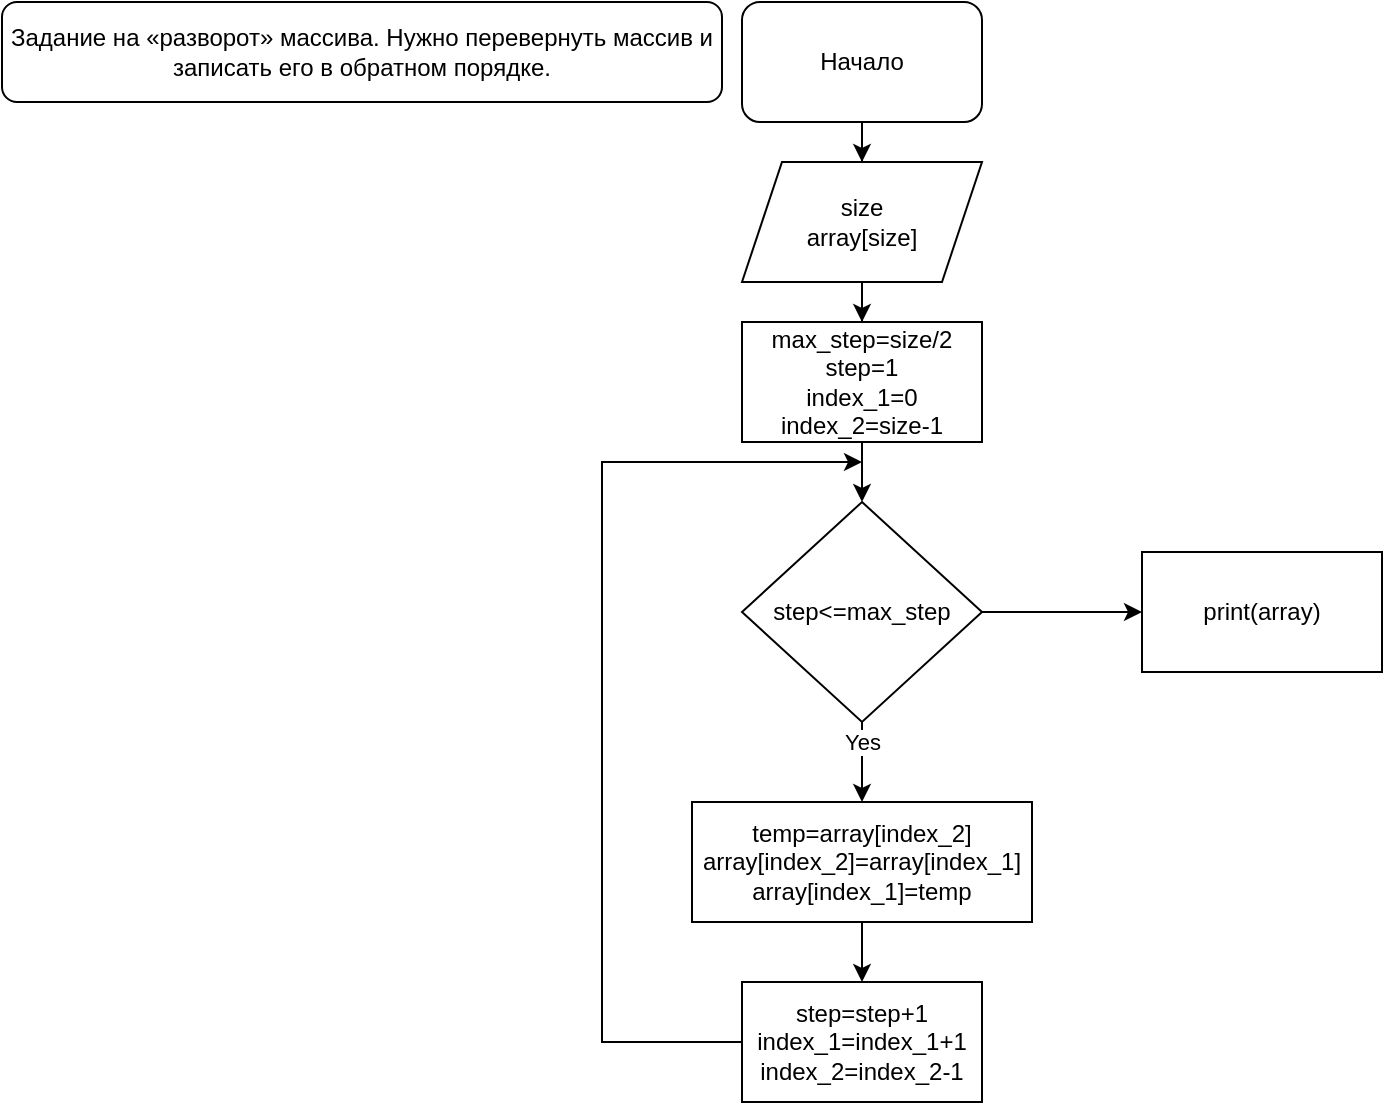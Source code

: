 <mxfile version="20.2.2" type="device"><diagram id="hLhVzAn57ZdzTVc3vVfA" name="Страница 1"><mxGraphModel dx="1422" dy="757" grid="1" gridSize="10" guides="1" tooltips="1" connect="1" arrows="1" fold="1" page="1" pageScale="1" pageWidth="827" pageHeight="1169" math="0" shadow="0"><root><mxCell id="0"/><mxCell id="1" parent="0"/><mxCell id="P_LJWiGFS70psUZsLPJG-1" value="Задание на «разворот» массива. Нужно перевернуть массив и&lt;br/&gt;записать его в обратном порядке." style="rounded=1;whiteSpace=wrap;html=1;" vertex="1" parent="1"><mxGeometry x="20" y="10" width="360" height="50" as="geometry"/></mxCell><mxCell id="P_LJWiGFS70psUZsLPJG-4" value="" style="edgeStyle=orthogonalEdgeStyle;rounded=0;orthogonalLoop=1;jettySize=auto;html=1;" edge="1" parent="1" source="P_LJWiGFS70psUZsLPJG-2" target="P_LJWiGFS70psUZsLPJG-3"><mxGeometry relative="1" as="geometry"/></mxCell><mxCell id="P_LJWiGFS70psUZsLPJG-2" value="Начало" style="rounded=1;whiteSpace=wrap;html=1;" vertex="1" parent="1"><mxGeometry x="390" y="10" width="120" height="60" as="geometry"/></mxCell><mxCell id="P_LJWiGFS70psUZsLPJG-6" value="" style="edgeStyle=orthogonalEdgeStyle;rounded=0;orthogonalLoop=1;jettySize=auto;html=1;entryX=0.5;entryY=0;entryDx=0;entryDy=0;" edge="1" parent="1" source="P_LJWiGFS70psUZsLPJG-3" target="P_LJWiGFS70psUZsLPJG-7"><mxGeometry relative="1" as="geometry"><mxPoint x="450" y="220" as="targetPoint"/></mxGeometry></mxCell><mxCell id="P_LJWiGFS70psUZsLPJG-3" value="size&lt;br&gt;array[size]" style="shape=parallelogram;perimeter=parallelogramPerimeter;whiteSpace=wrap;html=1;fixedSize=1;" vertex="1" parent="1"><mxGeometry x="390" y="90" width="120" height="60" as="geometry"/></mxCell><mxCell id="P_LJWiGFS70psUZsLPJG-9" value="" style="edgeStyle=orthogonalEdgeStyle;rounded=0;orthogonalLoop=1;jettySize=auto;html=1;" edge="1" parent="1" source="P_LJWiGFS70psUZsLPJG-7" target="P_LJWiGFS70psUZsLPJG-8"><mxGeometry relative="1" as="geometry"/></mxCell><mxCell id="P_LJWiGFS70psUZsLPJG-7" value="max_step=size/2&lt;br&gt;step=1&lt;br&gt;index_1=0&lt;br&gt;index_2=size-1" style="rounded=0;whiteSpace=wrap;html=1;" vertex="1" parent="1"><mxGeometry x="390" y="170" width="120" height="60" as="geometry"/></mxCell><mxCell id="P_LJWiGFS70psUZsLPJG-11" value="" style="edgeStyle=orthogonalEdgeStyle;rounded=0;orthogonalLoop=1;jettySize=auto;html=1;" edge="1" parent="1" source="P_LJWiGFS70psUZsLPJG-8" target="P_LJWiGFS70psUZsLPJG-10"><mxGeometry relative="1" as="geometry"/></mxCell><mxCell id="P_LJWiGFS70psUZsLPJG-12" value="Yes" style="edgeLabel;html=1;align=center;verticalAlign=middle;resizable=0;points=[];" vertex="1" connectable="0" parent="P_LJWiGFS70psUZsLPJG-11"><mxGeometry x="0.312" y="-1" relative="1" as="geometry"><mxPoint x="1" y="-16" as="offset"/></mxGeometry></mxCell><mxCell id="P_LJWiGFS70psUZsLPJG-17" value="" style="edgeStyle=orthogonalEdgeStyle;rounded=0;orthogonalLoop=1;jettySize=auto;html=1;" edge="1" parent="1" source="P_LJWiGFS70psUZsLPJG-8" target="P_LJWiGFS70psUZsLPJG-16"><mxGeometry relative="1" as="geometry"/></mxCell><mxCell id="P_LJWiGFS70psUZsLPJG-8" value="step&amp;lt;=max_step" style="rhombus;whiteSpace=wrap;html=1;" vertex="1" parent="1"><mxGeometry x="390" y="260" width="120" height="110" as="geometry"/></mxCell><mxCell id="P_LJWiGFS70psUZsLPJG-14" value="" style="edgeStyle=orthogonalEdgeStyle;rounded=0;orthogonalLoop=1;jettySize=auto;html=1;" edge="1" parent="1" source="P_LJWiGFS70psUZsLPJG-10" target="P_LJWiGFS70psUZsLPJG-13"><mxGeometry relative="1" as="geometry"/></mxCell><mxCell id="P_LJWiGFS70psUZsLPJG-10" value="temp=array[index_2]&lt;br&gt;array[index_2]=array[index_1]&lt;br&gt;array[index_1]=temp" style="rounded=0;whiteSpace=wrap;html=1;" vertex="1" parent="1"><mxGeometry x="365" y="410" width="170" height="60" as="geometry"/></mxCell><mxCell id="P_LJWiGFS70psUZsLPJG-15" style="edgeStyle=orthogonalEdgeStyle;rounded=0;orthogonalLoop=1;jettySize=auto;html=1;" edge="1" parent="1" source="P_LJWiGFS70psUZsLPJG-13"><mxGeometry relative="1" as="geometry"><mxPoint x="450" y="240" as="targetPoint"/><Array as="points"><mxPoint x="320" y="530"/><mxPoint x="320" y="240"/></Array></mxGeometry></mxCell><mxCell id="P_LJWiGFS70psUZsLPJG-13" value="step=step+1&lt;br&gt;index_1=index_1+1&lt;br&gt;index_2=index_2-1" style="rounded=0;whiteSpace=wrap;html=1;" vertex="1" parent="1"><mxGeometry x="390" y="500" width="120" height="60" as="geometry"/></mxCell><mxCell id="P_LJWiGFS70psUZsLPJG-16" value="print(array)" style="whiteSpace=wrap;html=1;" vertex="1" parent="1"><mxGeometry x="590" y="285" width="120" height="60" as="geometry"/></mxCell></root></mxGraphModel></diagram></mxfile>
